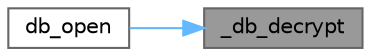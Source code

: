 digraph "_db_decrypt"
{
 // LATEX_PDF_SIZE
  bgcolor="transparent";
  edge [fontname=Helvetica,fontsize=10,labelfontname=Helvetica,labelfontsize=10];
  node [fontname=Helvetica,fontsize=10,shape=box,height=0.2,width=0.4];
  rankdir="RL";
  Node1 [id="Node000001",label="_db_decrypt",height=0.2,width=0.4,color="gray40", fillcolor="grey60", style="filled", fontcolor="black",tooltip="Decrypts the database using the provided password."];
  Node1 -> Node2 [id="edge1_Node000001_Node000002",dir="back",color="steelblue1",style="solid",tooltip=" "];
  Node2 [id="Node000002",label="db_open",height=0.2,width=0.4,color="grey40", fillcolor="white", style="filled",URL="$db__manager_8c.html#a3a9d473f8758bb940884b65a067fe33e",tooltip="Opens a database connection with a password."];
}
